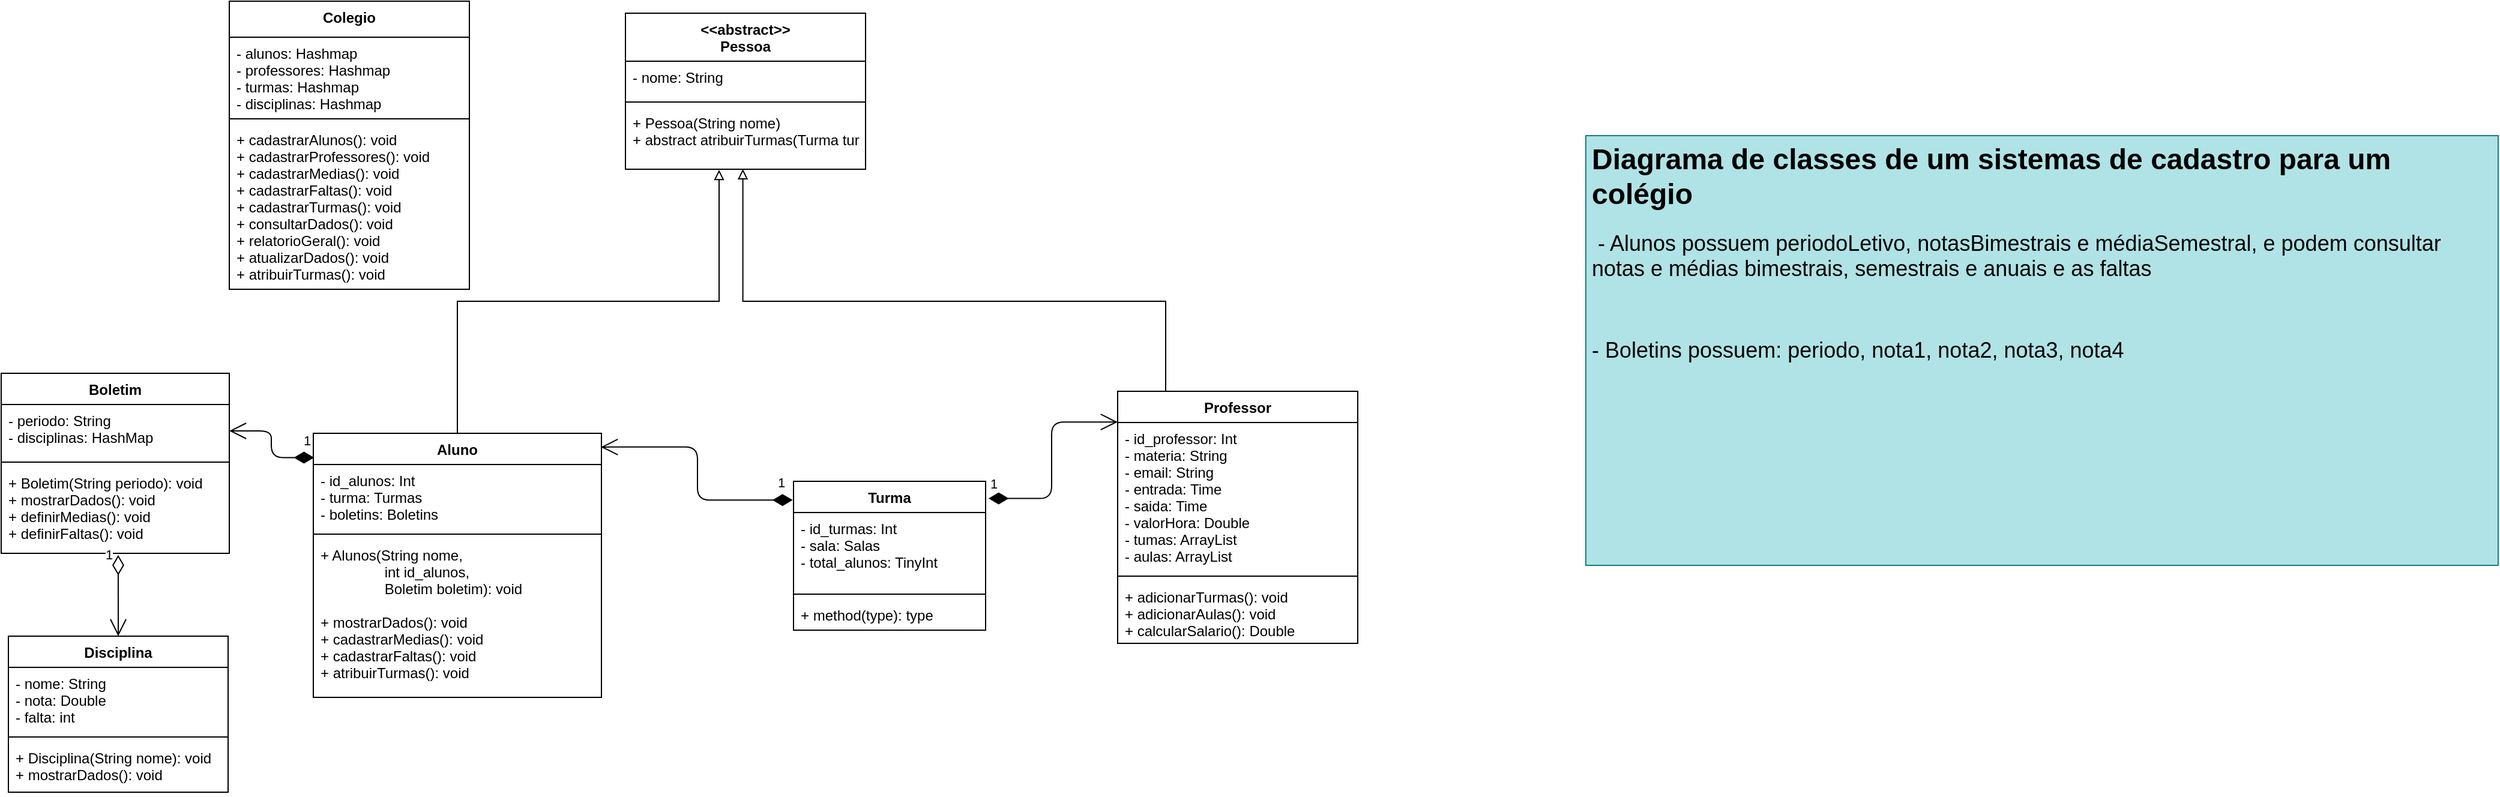 <mxfile version="15.2.7" type="github">
  <diagram id="3gxOAMbR4RBR5quXN4Fo" name="Page-1">
    <mxGraphModel dx="1355" dy="230" grid="1" gridSize="10" guides="1" tooltips="1" connect="1" arrows="1" fold="1" page="1" pageScale="1" pageWidth="827" pageHeight="1169" math="0" shadow="0">
      <root>
        <mxCell id="0" />
        <mxCell id="1" parent="0" />
        <mxCell id="-NNz_gcLVpYp58dY2-dL-1" value="Turma" style="swimlane;fontStyle=1;align=center;verticalAlign=top;childLayout=stackLayout;horizontal=1;startSize=26;horizontalStack=0;resizeParent=1;resizeParentMax=0;resizeLast=0;collapsible=1;marginBottom=0;" parent="1" vertex="1">
          <mxGeometry x="160" y="800" width="160" height="124" as="geometry" />
        </mxCell>
        <mxCell id="-NNz_gcLVpYp58dY2-dL-2" value="- id_turmas: Int&#xa;- sala: Salas&#xa;- total_alunos: TinyInt" style="text;strokeColor=none;fillColor=none;align=left;verticalAlign=top;spacingLeft=4;spacingRight=4;overflow=hidden;rotatable=0;points=[[0,0.5],[1,0.5]];portConstraint=eastwest;" parent="-NNz_gcLVpYp58dY2-dL-1" vertex="1">
          <mxGeometry y="26" width="160" height="64" as="geometry" />
        </mxCell>
        <mxCell id="-NNz_gcLVpYp58dY2-dL-3" value="" style="line;strokeWidth=1;fillColor=none;align=left;verticalAlign=middle;spacingTop=-1;spacingLeft=3;spacingRight=3;rotatable=0;labelPosition=right;points=[];portConstraint=eastwest;" parent="-NNz_gcLVpYp58dY2-dL-1" vertex="1">
          <mxGeometry y="90" width="160" height="8" as="geometry" />
        </mxCell>
        <mxCell id="-NNz_gcLVpYp58dY2-dL-4" value="+ method(type): type" style="text;strokeColor=none;fillColor=none;align=left;verticalAlign=top;spacingLeft=4;spacingRight=4;overflow=hidden;rotatable=0;points=[[0,0.5],[1,0.5]];portConstraint=eastwest;" parent="-NNz_gcLVpYp58dY2-dL-1" vertex="1">
          <mxGeometry y="98" width="160" height="26" as="geometry" />
        </mxCell>
        <mxCell id="nOvZRza75PGBeKDB9BoI-12" style="edgeStyle=orthogonalEdgeStyle;rounded=0;orthogonalLoop=1;jettySize=auto;html=1;endArrow=block;endFill=0;entryX=0.489;entryY=0.997;entryDx=0;entryDy=0;entryPerimeter=0;" parent="1" source="QVgde0wYcYvtslcCwDm_-9" target="nOvZRza75PGBeKDB9BoI-10" edge="1">
          <mxGeometry relative="1" as="geometry">
            <mxPoint x="117" y="552" as="targetPoint" />
            <Array as="points">
              <mxPoint x="470" y="650" />
              <mxPoint x="118" y="650" />
            </Array>
          </mxGeometry>
        </mxCell>
        <mxCell id="QVgde0wYcYvtslcCwDm_-9" value="Professor" style="swimlane;fontStyle=1;align=center;verticalAlign=top;childLayout=stackLayout;horizontal=1;startSize=26;horizontalStack=0;resizeParent=1;resizeParentMax=0;resizeLast=0;collapsible=1;marginBottom=0;" parent="1" vertex="1">
          <mxGeometry x="430" y="725" width="200" height="210" as="geometry" />
        </mxCell>
        <mxCell id="QVgde0wYcYvtslcCwDm_-10" value="- id_professor: Int&#xa;- materia: String&#xa;- email: String&#xa;- entrada: Time&#xa;- saida: Time&#xa;- valorHora: Double&#xa;- tumas: ArrayList&#xa;- aulas: ArrayList" style="text;strokeColor=none;fillColor=none;align=left;verticalAlign=top;spacingLeft=4;spacingRight=4;overflow=hidden;rotatable=0;points=[[0,0.5],[1,0.5]];portConstraint=eastwest;" parent="QVgde0wYcYvtslcCwDm_-9" vertex="1">
          <mxGeometry y="26" width="200" height="124" as="geometry" />
        </mxCell>
        <mxCell id="QVgde0wYcYvtslcCwDm_-11" value="" style="line;strokeWidth=1;fillColor=none;align=left;verticalAlign=middle;spacingTop=-1;spacingLeft=3;spacingRight=3;rotatable=0;labelPosition=right;points=[];portConstraint=eastwest;" parent="QVgde0wYcYvtslcCwDm_-9" vertex="1">
          <mxGeometry y="150" width="200" height="8" as="geometry" />
        </mxCell>
        <mxCell id="QVgde0wYcYvtslcCwDm_-12" value="+ adicionarTurmas(): void&#xa;+ adicionarAulas(): void&#xa;+ calcularSalario(): Double" style="text;strokeColor=none;fillColor=none;align=left;verticalAlign=top;spacingLeft=4;spacingRight=4;overflow=hidden;rotatable=0;points=[[0,0.5],[1,0.5]];portConstraint=eastwest;" parent="QVgde0wYcYvtslcCwDm_-9" vertex="1">
          <mxGeometry y="158" width="200" height="52" as="geometry" />
        </mxCell>
        <mxCell id="nOvZRza75PGBeKDB9BoI-11" style="edgeStyle=orthogonalEdgeStyle;rounded=0;orthogonalLoop=1;jettySize=auto;html=1;entryX=0.39;entryY=1.009;entryDx=0;entryDy=0;entryPerimeter=0;endArrow=block;endFill=0;" parent="1" source="QVgde0wYcYvtslcCwDm_-17" target="nOvZRza75PGBeKDB9BoI-10" edge="1">
          <mxGeometry relative="1" as="geometry" />
        </mxCell>
        <mxCell id="QVgde0wYcYvtslcCwDm_-17" value="Aluno" style="swimlane;fontStyle=1;align=center;verticalAlign=top;childLayout=stackLayout;horizontal=1;startSize=26;horizontalStack=0;resizeParent=1;resizeParentMax=0;resizeLast=0;collapsible=1;marginBottom=0;" parent="1" vertex="1">
          <mxGeometry x="-240" y="760" width="240" height="220" as="geometry" />
        </mxCell>
        <mxCell id="nOvZRza75PGBeKDB9BoI-19" value="- id_alunos: Int&#xa;- turma: Turmas&#xa;- boletins: Boletins&#xa;" style="text;strokeColor=none;fillColor=none;align=left;verticalAlign=top;spacingLeft=4;spacingRight=4;overflow=hidden;rotatable=0;points=[[0,0.5],[1,0.5]];portConstraint=eastwest;" parent="QVgde0wYcYvtslcCwDm_-17" vertex="1">
          <mxGeometry y="26" width="240" height="54" as="geometry" />
        </mxCell>
        <mxCell id="QVgde0wYcYvtslcCwDm_-19" value="" style="line;strokeWidth=1;fillColor=none;align=left;verticalAlign=middle;spacingTop=-1;spacingLeft=3;spacingRight=3;rotatable=0;labelPosition=right;points=[];portConstraint=eastwest;" parent="QVgde0wYcYvtslcCwDm_-17" vertex="1">
          <mxGeometry y="80" width="240" height="8" as="geometry" />
        </mxCell>
        <mxCell id="QVgde0wYcYvtslcCwDm_-20" value="+ Alunos(String nome,&#xa;                int id_alunos,&#xa;                Boletim boletim): void&#xa;&#xa;+ mostrarDados(): void&#xa;+ cadastrarMedias(): void&#xa;+ cadastrarFaltas(): void&#xa;+ atribuirTurmas(): void" style="text;strokeColor=none;fillColor=none;align=left;verticalAlign=top;spacingLeft=4;spacingRight=4;overflow=hidden;rotatable=0;points=[[0,0.5],[1,0.5]];portConstraint=eastwest;" parent="QVgde0wYcYvtslcCwDm_-17" vertex="1">
          <mxGeometry y="88" width="240" height="132" as="geometry" />
        </mxCell>
        <mxCell id="nOvZRza75PGBeKDB9BoI-1" value="&lt;h1 align=&quot;left&quot;&gt;Diagrama de classes de um sistemas de cadastro para um colégio&lt;br&gt;&lt;/h1&gt;&lt;p align=&quot;left&quot;&gt;&lt;span style=&quot;font-size: 18px&quot;&gt;&amp;nbsp;- Alunos possuem periodoLetivo, notasBimestrais e médiaSemestral, e podem consultar notas e médias bimestrais, semestrais e anuais e as faltas&lt;/span&gt;&lt;/p&gt;&lt;p align=&quot;left&quot;&gt;&lt;span style=&quot;font-size: 18px&quot;&gt;&lt;br&gt;&lt;/span&gt;&lt;/p&gt;&lt;p align=&quot;left&quot;&gt;&lt;span style=&quot;font-size: 18px&quot;&gt;- Boletins possuem: periodo, nota1, nota2, nota3, nota4&lt;/span&gt;&lt;/p&gt;" style="text;html=1;strokeColor=#0e8088;fillColor=#b0e3e6;spacing=5;spacingTop=-20;whiteSpace=wrap;overflow=hidden;rounded=0;align=left;" parent="1" vertex="1">
          <mxGeometry x="820" y="512" width="760" height="358" as="geometry" />
        </mxCell>
        <mxCell id="nOvZRza75PGBeKDB9BoI-7" value="&lt;&lt;abstract&gt;&gt;&#xa;Pessoa" style="swimlane;fontStyle=1;align=center;verticalAlign=top;childLayout=stackLayout;horizontal=1;startSize=40;horizontalStack=0;resizeParent=1;resizeParentMax=0;resizeLast=0;collapsible=1;marginBottom=0;" parent="1" vertex="1">
          <mxGeometry x="20" y="410" width="200" height="130" as="geometry" />
        </mxCell>
        <mxCell id="nOvZRza75PGBeKDB9BoI-8" value="- nome: String&#xa;" style="text;strokeColor=none;fillColor=none;align=left;verticalAlign=top;spacingLeft=4;spacingRight=4;overflow=hidden;rotatable=0;points=[[0,0.5],[1,0.5]];portConstraint=eastwest;" parent="nOvZRza75PGBeKDB9BoI-7" vertex="1">
          <mxGeometry y="40" width="200" height="30" as="geometry" />
        </mxCell>
        <mxCell id="nOvZRza75PGBeKDB9BoI-9" value="" style="line;strokeWidth=1;fillColor=none;align=left;verticalAlign=middle;spacingTop=-1;spacingLeft=3;spacingRight=3;rotatable=0;labelPosition=right;points=[];portConstraint=eastwest;" parent="nOvZRza75PGBeKDB9BoI-7" vertex="1">
          <mxGeometry y="70" width="200" height="8" as="geometry" />
        </mxCell>
        <mxCell id="nOvZRza75PGBeKDB9BoI-10" value="+ Pessoa(String nome)&#xa;+ abstract atribuirTurmas(Turma turma)" style="text;strokeColor=none;fillColor=none;align=left;verticalAlign=top;spacingLeft=4;spacingRight=4;overflow=hidden;rotatable=0;points=[[0,0.5],[1,0.5]];portConstraint=eastwest;" parent="nOvZRza75PGBeKDB9BoI-7" vertex="1">
          <mxGeometry y="78" width="200" height="52" as="geometry" />
        </mxCell>
        <mxCell id="nOvZRza75PGBeKDB9BoI-13" value="Boletim" style="swimlane;fontStyle=1;align=center;verticalAlign=top;childLayout=stackLayout;horizontal=1;startSize=26;horizontalStack=0;resizeParent=1;resizeParentMax=0;resizeLast=0;collapsible=1;marginBottom=0;" parent="1" vertex="1">
          <mxGeometry x="-500" y="710" width="190" height="150" as="geometry" />
        </mxCell>
        <mxCell id="nOvZRza75PGBeKDB9BoI-14" value="- periodo: String&#xa;- disciplinas: HashMap" style="text;strokeColor=none;fillColor=none;align=left;verticalAlign=top;spacingLeft=4;spacingRight=4;overflow=hidden;rotatable=0;points=[[0,0.5],[1,0.5]];portConstraint=eastwest;" parent="nOvZRza75PGBeKDB9BoI-13" vertex="1">
          <mxGeometry y="26" width="190" height="44" as="geometry" />
        </mxCell>
        <mxCell id="nOvZRza75PGBeKDB9BoI-15" value="" style="line;strokeWidth=1;fillColor=none;align=left;verticalAlign=middle;spacingTop=-1;spacingLeft=3;spacingRight=3;rotatable=0;labelPosition=right;points=[];portConstraint=eastwest;" parent="nOvZRza75PGBeKDB9BoI-13" vertex="1">
          <mxGeometry y="70" width="190" height="8" as="geometry" />
        </mxCell>
        <mxCell id="nOvZRza75PGBeKDB9BoI-16" value="+ Boletim(String periodo): void&#xa;+ mostrarDados(): void&#xa;+ definirMedias(): void&#xa;+ definirFaltas(): void" style="text;strokeColor=none;fillColor=none;align=left;verticalAlign=top;spacingLeft=4;spacingRight=4;overflow=hidden;rotatable=0;points=[[0,0.5],[1,0.5]];portConstraint=eastwest;" parent="nOvZRza75PGBeKDB9BoI-13" vertex="1">
          <mxGeometry y="78" width="190" height="72" as="geometry" />
        </mxCell>
        <mxCell id="nOvZRza75PGBeKDB9BoI-18" value="1" style="endArrow=open;html=1;endSize=12;startArrow=diamondThin;startSize=14;startFill=1;edgeStyle=orthogonalEdgeStyle;align=left;verticalAlign=bottom;exitX=0.003;exitY=0.092;exitDx=0;exitDy=0;entryX=1;entryY=0.5;entryDx=0;entryDy=0;exitPerimeter=0;" parent="1" source="QVgde0wYcYvtslcCwDm_-17" target="nOvZRza75PGBeKDB9BoI-14" edge="1">
          <mxGeometry x="-0.764" y="-5" relative="1" as="geometry">
            <mxPoint x="-173.4" y="903.882" as="sourcePoint" />
            <mxPoint x="10" y="740" as="targetPoint" />
            <mxPoint as="offset" />
          </mxGeometry>
        </mxCell>
        <mxCell id="nOvZRza75PGBeKDB9BoI-22" value="1" style="endArrow=open;html=1;endSize=12;startArrow=diamondThin;startSize=14;startFill=1;edgeStyle=orthogonalEdgeStyle;align=left;verticalAlign=bottom;exitX=-0.004;exitY=0.126;exitDx=0;exitDy=0;exitPerimeter=0;entryX=0.998;entryY=0.052;entryDx=0;entryDy=0;entryPerimeter=0;" parent="1" source="-NNz_gcLVpYp58dY2-dL-1" target="QVgde0wYcYvtslcCwDm_-17" edge="1">
          <mxGeometry x="-0.863" y="-6" relative="1" as="geometry">
            <mxPoint x="-160" y="1050" as="sourcePoint" />
            <mxPoint y="1050" as="targetPoint" />
            <mxPoint as="offset" />
          </mxGeometry>
        </mxCell>
        <mxCell id="nOvZRza75PGBeKDB9BoI-23" value="1" style="endArrow=open;html=1;endSize=12;startArrow=diamondThin;startSize=14;startFill=1;edgeStyle=orthogonalEdgeStyle;align=left;verticalAlign=bottom;exitX=1.015;exitY=0.115;exitDx=0;exitDy=0;exitPerimeter=0;entryX=0;entryY=0.122;entryDx=0;entryDy=0;entryPerimeter=0;" parent="1" source="-NNz_gcLVpYp58dY2-dL-1" target="QVgde0wYcYvtslcCwDm_-9" edge="1">
          <mxGeometry x="-1" y="3" relative="1" as="geometry">
            <mxPoint x="190" y="1090" as="sourcePoint" />
            <mxPoint x="280" y="920" as="targetPoint" />
          </mxGeometry>
        </mxCell>
        <mxCell id="nOvZRza75PGBeKDB9BoI-28" value="Disciplina" style="swimlane;fontStyle=1;align=center;verticalAlign=top;childLayout=stackLayout;horizontal=1;startSize=26;horizontalStack=0;resizeParent=1;resizeParentMax=0;resizeLast=0;collapsible=1;marginBottom=0;" parent="1" vertex="1">
          <mxGeometry x="-494" y="929" width="183" height="130" as="geometry" />
        </mxCell>
        <mxCell id="nOvZRza75PGBeKDB9BoI-29" value="- nome: String&#xa;- nota: Double&#xa;- falta: int" style="text;strokeColor=none;fillColor=none;align=left;verticalAlign=top;spacingLeft=4;spacingRight=4;overflow=hidden;rotatable=0;points=[[0,0.5],[1,0.5]];portConstraint=eastwest;" parent="nOvZRza75PGBeKDB9BoI-28" vertex="1">
          <mxGeometry y="26" width="183" height="54" as="geometry" />
        </mxCell>
        <mxCell id="nOvZRza75PGBeKDB9BoI-30" value="" style="line;strokeWidth=1;fillColor=none;align=left;verticalAlign=middle;spacingTop=-1;spacingLeft=3;spacingRight=3;rotatable=0;labelPosition=right;points=[];portConstraint=eastwest;" parent="nOvZRza75PGBeKDB9BoI-28" vertex="1">
          <mxGeometry y="80" width="183" height="8" as="geometry" />
        </mxCell>
        <mxCell id="nOvZRza75PGBeKDB9BoI-31" value="+ Disciplina(String nome): void&#xa;+ mostrarDados(): void" style="text;strokeColor=none;fillColor=none;align=left;verticalAlign=top;spacingLeft=4;spacingRight=4;overflow=hidden;rotatable=0;points=[[0,0.5],[1,0.5]];portConstraint=eastwest;" parent="nOvZRza75PGBeKDB9BoI-28" vertex="1">
          <mxGeometry y="88" width="183" height="42" as="geometry" />
        </mxCell>
        <mxCell id="nOvZRza75PGBeKDB9BoI-33" value="1" style="endArrow=open;html=1;endSize=12;startArrow=diamondThin;startSize=14;startFill=0;align=left;verticalAlign=bottom;entryX=0.5;entryY=0;entryDx=0;entryDy=0;exitX=0.513;exitY=1.019;exitDx=0;exitDy=0;exitPerimeter=0;" parent="1" source="nOvZRza75PGBeKDB9BoI-16" target="nOvZRza75PGBeKDB9BoI-28" edge="1">
          <mxGeometry x="-0.75" y="-12" relative="1" as="geometry">
            <mxPoint x="-388" y="870" as="sourcePoint" />
            <mxPoint x="-410" y="820" as="targetPoint" />
            <mxPoint as="offset" />
          </mxGeometry>
        </mxCell>
        <mxCell id="G0VVWm4dyd2l9YODS6ji-1" value="Colegio" style="swimlane;fontStyle=1;align=center;verticalAlign=top;childLayout=stackLayout;horizontal=1;startSize=30;horizontalStack=0;resizeParent=1;resizeParentMax=0;resizeLast=0;collapsible=1;marginBottom=0;" vertex="1" parent="1">
          <mxGeometry x="-310" y="400" width="200" height="240" as="geometry" />
        </mxCell>
        <mxCell id="G0VVWm4dyd2l9YODS6ji-2" value="- alunos: Hashmap&#xa;- professores: Hashmap&#xa;- turmas: Hashmap&#xa;- disciplinas: Hashmap&#xa;" style="text;strokeColor=none;fillColor=none;align=left;verticalAlign=top;spacingLeft=4;spacingRight=4;overflow=hidden;rotatable=0;points=[[0,0.5],[1,0.5]];portConstraint=eastwest;" vertex="1" parent="G0VVWm4dyd2l9YODS6ji-1">
          <mxGeometry y="30" width="200" height="64" as="geometry" />
        </mxCell>
        <mxCell id="G0VVWm4dyd2l9YODS6ji-3" value="" style="line;strokeWidth=1;fillColor=none;align=left;verticalAlign=middle;spacingTop=-1;spacingLeft=3;spacingRight=3;rotatable=0;labelPosition=right;points=[];portConstraint=eastwest;" vertex="1" parent="G0VVWm4dyd2l9YODS6ji-1">
          <mxGeometry y="94" width="200" height="8" as="geometry" />
        </mxCell>
        <mxCell id="G0VVWm4dyd2l9YODS6ji-4" value="+ cadastrarAlunos(): void&#xa;+ cadastrarProfessores(): void&#xa;+ cadastrarMedias(): void&#xa;+ cadastrarFaltas(): void&#xa;+ cadastrarTurmas(): void&#xa;+ consultarDados(): void&#xa;+ relatorioGeral(): void&#xa;+ atualizarDados(): void&#xa;+ atribuirTurmas(): void" style="text;strokeColor=none;fillColor=none;align=left;verticalAlign=top;spacingLeft=4;spacingRight=4;overflow=hidden;rotatable=0;points=[[0,0.5],[1,0.5]];portConstraint=eastwest;" vertex="1" parent="G0VVWm4dyd2l9YODS6ji-1">
          <mxGeometry y="102" width="200" height="138" as="geometry" />
        </mxCell>
      </root>
    </mxGraphModel>
  </diagram>
</mxfile>
